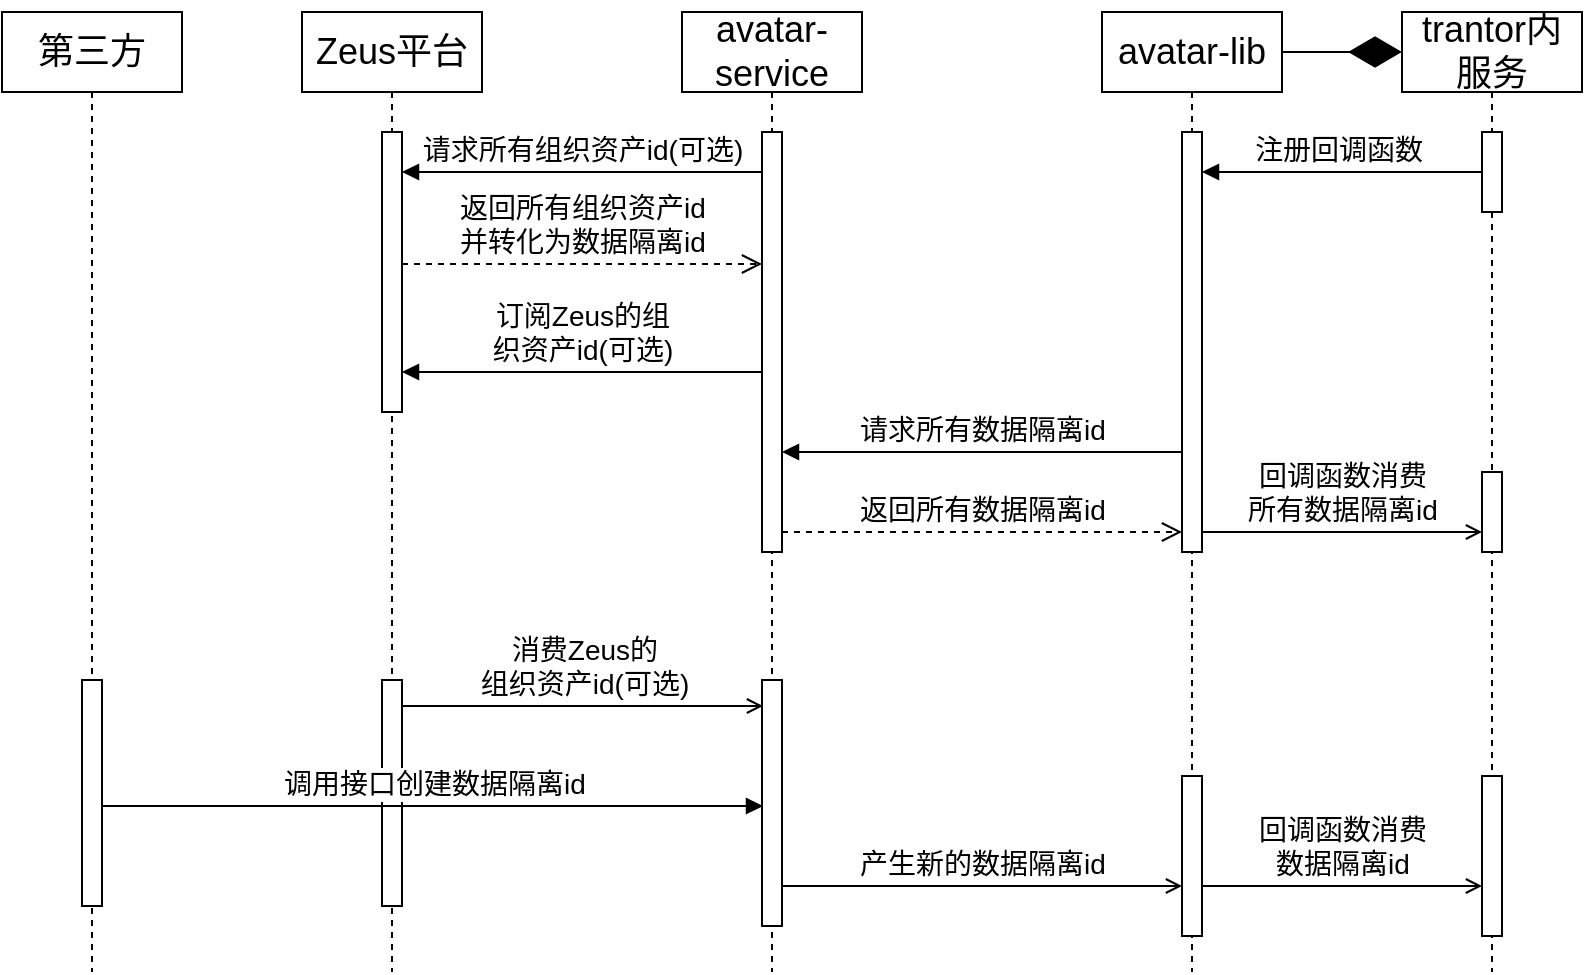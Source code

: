 <mxfile version="21.8.2" type="github">
  <diagram name="Page-1" id="e7e014a7-5840-1c2e-5031-d8a46d1fe8dd">
    <mxGraphModel dx="2364" dy="658" grid="1" gridSize="10" guides="1" tooltips="1" connect="1" arrows="1" fold="1" page="1" pageScale="1" pageWidth="1169" pageHeight="826" background="none" math="0" shadow="0">
      <root>
        <mxCell id="0" />
        <mxCell id="1" parent="0" />
        <mxCell id="LrQh9-DmiU1aHjZgSh-4-47" value="&lt;font style=&quot;font-size: 18px;&quot;&gt;avatar-lib&lt;/font&gt;" style="shape=umlLifeline;perimeter=lifelinePerimeter;whiteSpace=wrap;html=1;container=1;dropTarget=0;collapsible=0;recursiveResize=0;outlineConnect=0;portConstraint=eastwest;newEdgeStyle={&quot;curved&quot;:0,&quot;rounded&quot;:0};" parent="1" vertex="1">
          <mxGeometry x="300" y="130" width="90" height="480" as="geometry" />
        </mxCell>
        <mxCell id="LrQh9-DmiU1aHjZgSh-4-56" value="" style="html=1;points=[[0,0,0,0,5],[0,1,0,0,-5],[1,0,0,0,5],[1,1,0,0,-5]];perimeter=orthogonalPerimeter;outlineConnect=0;targetShapes=umlLifeline;portConstraint=eastwest;newEdgeStyle={&quot;curved&quot;:0,&quot;rounded&quot;:0};" parent="LrQh9-DmiU1aHjZgSh-4-47" vertex="1">
          <mxGeometry x="40" y="60" width="10" height="210" as="geometry" />
        </mxCell>
        <mxCell id="LrQh9-DmiU1aHjZgSh-4-83" value="" style="html=1;points=[[0,0,0,0,5],[0,1,0,0,-5],[1,0,0,0,5],[1,1,0,0,-5]];perimeter=orthogonalPerimeter;outlineConnect=0;targetShapes=umlLifeline;portConstraint=eastwest;newEdgeStyle={&quot;curved&quot;:0,&quot;rounded&quot;:0};" parent="LrQh9-DmiU1aHjZgSh-4-47" vertex="1">
          <mxGeometry x="40" y="382" width="10" height="80" as="geometry" />
        </mxCell>
        <mxCell id="LrQh9-DmiU1aHjZgSh-4-48" value="&lt;span style=&quot;font-size: 18px;&quot;&gt;trantor内服务&lt;/span&gt;" style="shape=umlLifeline;perimeter=lifelinePerimeter;whiteSpace=wrap;html=1;container=1;dropTarget=0;collapsible=0;recursiveResize=0;outlineConnect=0;portConstraint=eastwest;newEdgeStyle={&quot;curved&quot;:0,&quot;rounded&quot;:0};" parent="1" vertex="1">
          <mxGeometry x="450" y="130" width="90" height="480" as="geometry" />
        </mxCell>
        <mxCell id="yZCig1Jzy-CK-r4enCLX-9" value="" style="html=1;points=[[0,0,0,0,5],[0,1,0,0,-5],[1,0,0,0,5],[1,1,0,0,-5]];perimeter=orthogonalPerimeter;outlineConnect=0;targetShapes=umlLifeline;portConstraint=eastwest;newEdgeStyle={&quot;curved&quot;:0,&quot;rounded&quot;:0};" vertex="1" parent="LrQh9-DmiU1aHjZgSh-4-48">
          <mxGeometry x="40" y="230" width="10" height="40" as="geometry" />
        </mxCell>
        <mxCell id="yZCig1Jzy-CK-r4enCLX-10" value="" style="html=1;points=[[0,0,0,0,5],[0,1,0,0,-5],[1,0,0,0,5],[1,1,0,0,-5]];perimeter=orthogonalPerimeter;outlineConnect=0;targetShapes=umlLifeline;portConstraint=eastwest;newEdgeStyle={&quot;curved&quot;:0,&quot;rounded&quot;:0};" vertex="1" parent="LrQh9-DmiU1aHjZgSh-4-48">
          <mxGeometry x="40" y="60" width="10" height="40" as="geometry" />
        </mxCell>
        <mxCell id="LrQh9-DmiU1aHjZgSh-4-49" value="&lt;font style=&quot;font-size: 18px;&quot;&gt;avatar-service&lt;/font&gt;" style="shape=umlLifeline;perimeter=lifelinePerimeter;whiteSpace=wrap;html=1;container=1;dropTarget=0;collapsible=0;recursiveResize=0;outlineConnect=0;portConstraint=eastwest;newEdgeStyle={&quot;curved&quot;:0,&quot;rounded&quot;:0};" parent="1" vertex="1">
          <mxGeometry x="90" y="130" width="90" height="480" as="geometry" />
        </mxCell>
        <mxCell id="LrQh9-DmiU1aHjZgSh-4-75" value="" style="html=1;points=[[0,0,0,0,5],[0,1,0,0,-5],[1,0,0,0,5],[1,1,0,0,-5]];perimeter=orthogonalPerimeter;outlineConnect=0;targetShapes=umlLifeline;portConstraint=eastwest;newEdgeStyle={&quot;curved&quot;:0,&quot;rounded&quot;:0};" parent="LrQh9-DmiU1aHjZgSh-4-49" vertex="1">
          <mxGeometry x="40" y="60" width="10" height="210" as="geometry" />
        </mxCell>
        <mxCell id="yZCig1Jzy-CK-r4enCLX-16" value="" style="html=1;points=[[0,0,0,0,5],[0,1,0,0,-5],[1,0,0,0,5],[1,1,0,0,-5]];perimeter=orthogonalPerimeter;outlineConnect=0;targetShapes=umlLifeline;portConstraint=eastwest;newEdgeStyle={&quot;curved&quot;:0,&quot;rounded&quot;:0};" vertex="1" parent="LrQh9-DmiU1aHjZgSh-4-49">
          <mxGeometry x="40" y="334" width="10" height="123" as="geometry" />
        </mxCell>
        <mxCell id="LrQh9-DmiU1aHjZgSh-4-76" value="&lt;span style=&quot;font-size: 14px;&quot;&gt;请求所有数据隔离id&lt;/span&gt;" style="html=1;verticalAlign=bottom;endArrow=block;curved=0;rounded=0;entryX=1;entryY=0;entryDx=0;entryDy=5;" parent="1" edge="1">
          <mxGeometry relative="1" as="geometry">
            <mxPoint x="340" y="350" as="sourcePoint" />
            <mxPoint x="140" y="350" as="targetPoint" />
          </mxGeometry>
        </mxCell>
        <mxCell id="LrQh9-DmiU1aHjZgSh-4-77" value="&lt;font style=&quot;font-size: 14px;&quot;&gt;返回所有数据隔离id&lt;/font&gt;" style="html=1;verticalAlign=bottom;endArrow=open;dashed=1;endSize=8;curved=0;rounded=0;exitX=1;exitY=1;exitDx=0;exitDy=-5;" parent="1" edge="1">
          <mxGeometry relative="1" as="geometry">
            <mxPoint x="340" y="390" as="targetPoint" />
            <mxPoint x="140" y="390" as="sourcePoint" />
          </mxGeometry>
        </mxCell>
        <mxCell id="yZCig1Jzy-CK-r4enCLX-11" value="&lt;font style=&quot;font-size: 18px;&quot;&gt;Zeus平台&lt;/font&gt;" style="shape=umlLifeline;perimeter=lifelinePerimeter;whiteSpace=wrap;html=1;container=1;dropTarget=0;collapsible=0;recursiveResize=0;outlineConnect=0;portConstraint=eastwest;newEdgeStyle={&quot;curved&quot;:0,&quot;rounded&quot;:0};" vertex="1" parent="1">
          <mxGeometry x="-100" y="130" width="90" height="480" as="geometry" />
        </mxCell>
        <mxCell id="yZCig1Jzy-CK-r4enCLX-17" value="" style="html=1;points=[[0,0,0,0,5],[0,1,0,0,-5],[1,0,0,0,5],[1,1,0,0,-5]];perimeter=orthogonalPerimeter;outlineConnect=0;targetShapes=umlLifeline;portConstraint=eastwest;newEdgeStyle={&quot;curved&quot;:0,&quot;rounded&quot;:0};" vertex="1" parent="yZCig1Jzy-CK-r4enCLX-11">
          <mxGeometry x="40" y="334" width="10" height="113" as="geometry" />
        </mxCell>
        <mxCell id="yZCig1Jzy-CK-r4enCLX-24" value="" style="html=1;points=[[0,0,0,0,5],[0,1,0,0,-5],[1,0,0,0,5],[1,1,0,0,-5]];perimeter=orthogonalPerimeter;outlineConnect=0;targetShapes=umlLifeline;portConstraint=eastwest;newEdgeStyle={&quot;curved&quot;:0,&quot;rounded&quot;:0};" vertex="1" parent="yZCig1Jzy-CK-r4enCLX-11">
          <mxGeometry x="40" y="60" width="10" height="140" as="geometry" />
        </mxCell>
        <mxCell id="yZCig1Jzy-CK-r4enCLX-19" value="&lt;span style=&quot;font-size: 18px;&quot;&gt;第三方&lt;/span&gt;" style="shape=umlLifeline;perimeter=lifelinePerimeter;whiteSpace=wrap;html=1;container=1;dropTarget=0;collapsible=0;recursiveResize=0;outlineConnect=0;portConstraint=eastwest;newEdgeStyle={&quot;curved&quot;:0,&quot;rounded&quot;:0};" vertex="1" parent="1">
          <mxGeometry x="-250" y="130" width="90" height="480" as="geometry" />
        </mxCell>
        <mxCell id="yZCig1Jzy-CK-r4enCLX-20" value="" style="html=1;points=[[0,0,0,0,5],[0,1,0,0,-5],[1,0,0,0,5],[1,1,0,0,-5]];perimeter=orthogonalPerimeter;outlineConnect=0;targetShapes=umlLifeline;portConstraint=eastwest;newEdgeStyle={&quot;curved&quot;:0,&quot;rounded&quot;:0};" vertex="1" parent="yZCig1Jzy-CK-r4enCLX-19">
          <mxGeometry x="40" y="334" width="10" height="113" as="geometry" />
        </mxCell>
        <mxCell id="yZCig1Jzy-CK-r4enCLX-25" value="&lt;span style=&quot;font-size: 14px;&quot;&gt;请求所有组织资产id(可选)&lt;/span&gt;" style="html=1;verticalAlign=bottom;endArrow=block;curved=0;rounded=0;entryX=1;entryY=0;entryDx=0;entryDy=5;" edge="1" parent="1">
          <mxGeometry relative="1" as="geometry">
            <mxPoint x="130" y="210" as="sourcePoint" />
            <mxPoint x="-50" y="210" as="targetPoint" />
          </mxGeometry>
        </mxCell>
        <mxCell id="yZCig1Jzy-CK-r4enCLX-26" value="&lt;font style=&quot;font-size: 14px;&quot;&gt;返回所有组织资产id&lt;br&gt;并转化为数据隔离id&lt;/font&gt;" style="html=1;verticalAlign=bottom;endArrow=open;dashed=1;endSize=8;curved=0;rounded=0;exitX=1;exitY=1;exitDx=0;exitDy=-5;" edge="1" parent="1">
          <mxGeometry relative="1" as="geometry">
            <mxPoint x="130" y="256.0" as="targetPoint" />
            <mxPoint x="-50" y="256" as="sourcePoint" />
          </mxGeometry>
        </mxCell>
        <mxCell id="yZCig1Jzy-CK-r4enCLX-30" value="" style="endArrow=diamondThin;endFill=1;endSize=24;html=1;rounded=0;" edge="1" parent="1">
          <mxGeometry width="160" relative="1" as="geometry">
            <mxPoint x="390" y="150" as="sourcePoint" />
            <mxPoint x="450" y="150" as="targetPoint" />
          </mxGeometry>
        </mxCell>
        <mxCell id="yZCig1Jzy-CK-r4enCLX-32" value="" style="html=1;points=[[0,0,0,0,5],[0,1,0,0,-5],[1,0,0,0,5],[1,1,0,0,-5]];perimeter=orthogonalPerimeter;outlineConnect=0;targetShapes=umlLifeline;portConstraint=eastwest;newEdgeStyle={&quot;curved&quot;:0,&quot;rounded&quot;:0};" vertex="1" parent="1">
          <mxGeometry x="490" y="512" width="10" height="80" as="geometry" />
        </mxCell>
        <mxCell id="yZCig1Jzy-CK-r4enCLX-36" value="&lt;font style=&quot;font-size: 14px;&quot;&gt;订阅Zeus的组&lt;br style=&quot;border-color: var(--border-color);&quot;&gt;织资产id(可选)&lt;/font&gt;" style="html=1;verticalAlign=bottom;endArrow=block;curved=0;rounded=0;" edge="1" parent="1">
          <mxGeometry width="80" relative="1" as="geometry">
            <mxPoint x="130" y="310" as="sourcePoint" />
            <mxPoint x="-50" y="310" as="targetPoint" />
            <Array as="points">
              <mxPoint x="40" y="310" />
            </Array>
          </mxGeometry>
        </mxCell>
        <mxCell id="yZCig1Jzy-CK-r4enCLX-39" value="&lt;font style=&quot;font-size: 14px;&quot;&gt;调用接口创建数据隔离id&lt;/font&gt;" style="html=1;verticalAlign=bottom;endArrow=block;curved=0;rounded=0;" edge="1" parent="1">
          <mxGeometry width="80" relative="1" as="geometry">
            <mxPoint x="-200" y="527" as="sourcePoint" />
            <mxPoint x="130.5" y="527" as="targetPoint" />
            <Array as="points">
              <mxPoint x="-114" y="527" />
            </Array>
          </mxGeometry>
        </mxCell>
        <mxCell id="yZCig1Jzy-CK-r4enCLX-40" value="&lt;font style=&quot;font-size: 14px;&quot;&gt;消费Zeus的&lt;br style=&quot;border-color: var(--border-color); background-color: rgb(255, 255, 255);&quot;&gt;&lt;span style=&quot;background-color: rgb(255, 255, 255);&quot;&gt;组织资产id(可选)&lt;/span&gt;&lt;/font&gt;" style="html=1;verticalAlign=bottom;labelBackgroundColor=none;endArrow=open;endFill=0;rounded=0;" edge="1" parent="1">
          <mxGeometry width="160" relative="1" as="geometry">
            <mxPoint x="-50" y="477" as="sourcePoint" />
            <mxPoint x="130.5" y="477" as="targetPoint" />
          </mxGeometry>
        </mxCell>
        <mxCell id="yZCig1Jzy-CK-r4enCLX-41" value="&lt;span style=&quot;font-size: 14px;&quot;&gt;注册回调函数&amp;nbsp;&lt;/span&gt;" style="html=1;verticalAlign=bottom;endArrow=block;curved=0;rounded=0;" edge="1" parent="1">
          <mxGeometry width="80" relative="1" as="geometry">
            <mxPoint x="490" y="210" as="sourcePoint" />
            <mxPoint x="350" y="210" as="targetPoint" />
            <Array as="points">
              <mxPoint x="440" y="210" />
            </Array>
          </mxGeometry>
        </mxCell>
        <mxCell id="yZCig1Jzy-CK-r4enCLX-42" value="&lt;font style=&quot;font-size: 14px;&quot;&gt;回调函数消费&lt;br style=&quot;border-color: var(--border-color); background-color: rgb(255, 255, 255); text-align: left;&quot;&gt;&lt;span style=&quot;border-color: var(--border-color); background-color: rgb(255, 255, 255); text-align: left;&quot;&gt;所有数据隔离id&lt;/span&gt;&lt;/font&gt;" style="html=1;verticalAlign=bottom;labelBackgroundColor=none;endArrow=open;endFill=0;rounded=0;" edge="1" parent="1">
          <mxGeometry width="160" relative="1" as="geometry">
            <mxPoint x="350" y="390" as="sourcePoint" />
            <mxPoint x="490" y="390" as="targetPoint" />
          </mxGeometry>
        </mxCell>
        <mxCell id="yZCig1Jzy-CK-r4enCLX-43" value="&lt;font style=&quot;font-size: 14px;&quot;&gt;产生新的数据隔离id&lt;/font&gt;" style="html=1;verticalAlign=bottom;labelBackgroundColor=none;endArrow=open;endFill=0;rounded=0;" edge="1" parent="1">
          <mxGeometry width="160" relative="1" as="geometry">
            <mxPoint x="140" y="567" as="sourcePoint" />
            <mxPoint x="340" y="567" as="targetPoint" />
            <mxPoint as="offset" />
          </mxGeometry>
        </mxCell>
        <mxCell id="yZCig1Jzy-CK-r4enCLX-44" value="&lt;font style=&quot;font-size: 14px;&quot;&gt;回调函数消费&lt;br style=&quot;border-color: var(--border-color); background-color: rgb(255, 255, 255); text-align: left;&quot;&gt;&lt;span style=&quot;border-color: var(--border-color); background-color: rgb(255, 255, 255); text-align: left;&quot;&gt;数据隔离id&lt;/span&gt;&lt;/font&gt;" style="html=1;verticalAlign=bottom;labelBackgroundColor=none;endArrow=open;endFill=0;rounded=0;" edge="1" parent="1" target="yZCig1Jzy-CK-r4enCLX-32">
          <mxGeometry width="160" relative="1" as="geometry">
            <mxPoint x="350" y="567" as="sourcePoint" />
            <mxPoint x="480" y="567" as="targetPoint" />
            <mxPoint as="offset" />
          </mxGeometry>
        </mxCell>
      </root>
    </mxGraphModel>
  </diagram>
</mxfile>
